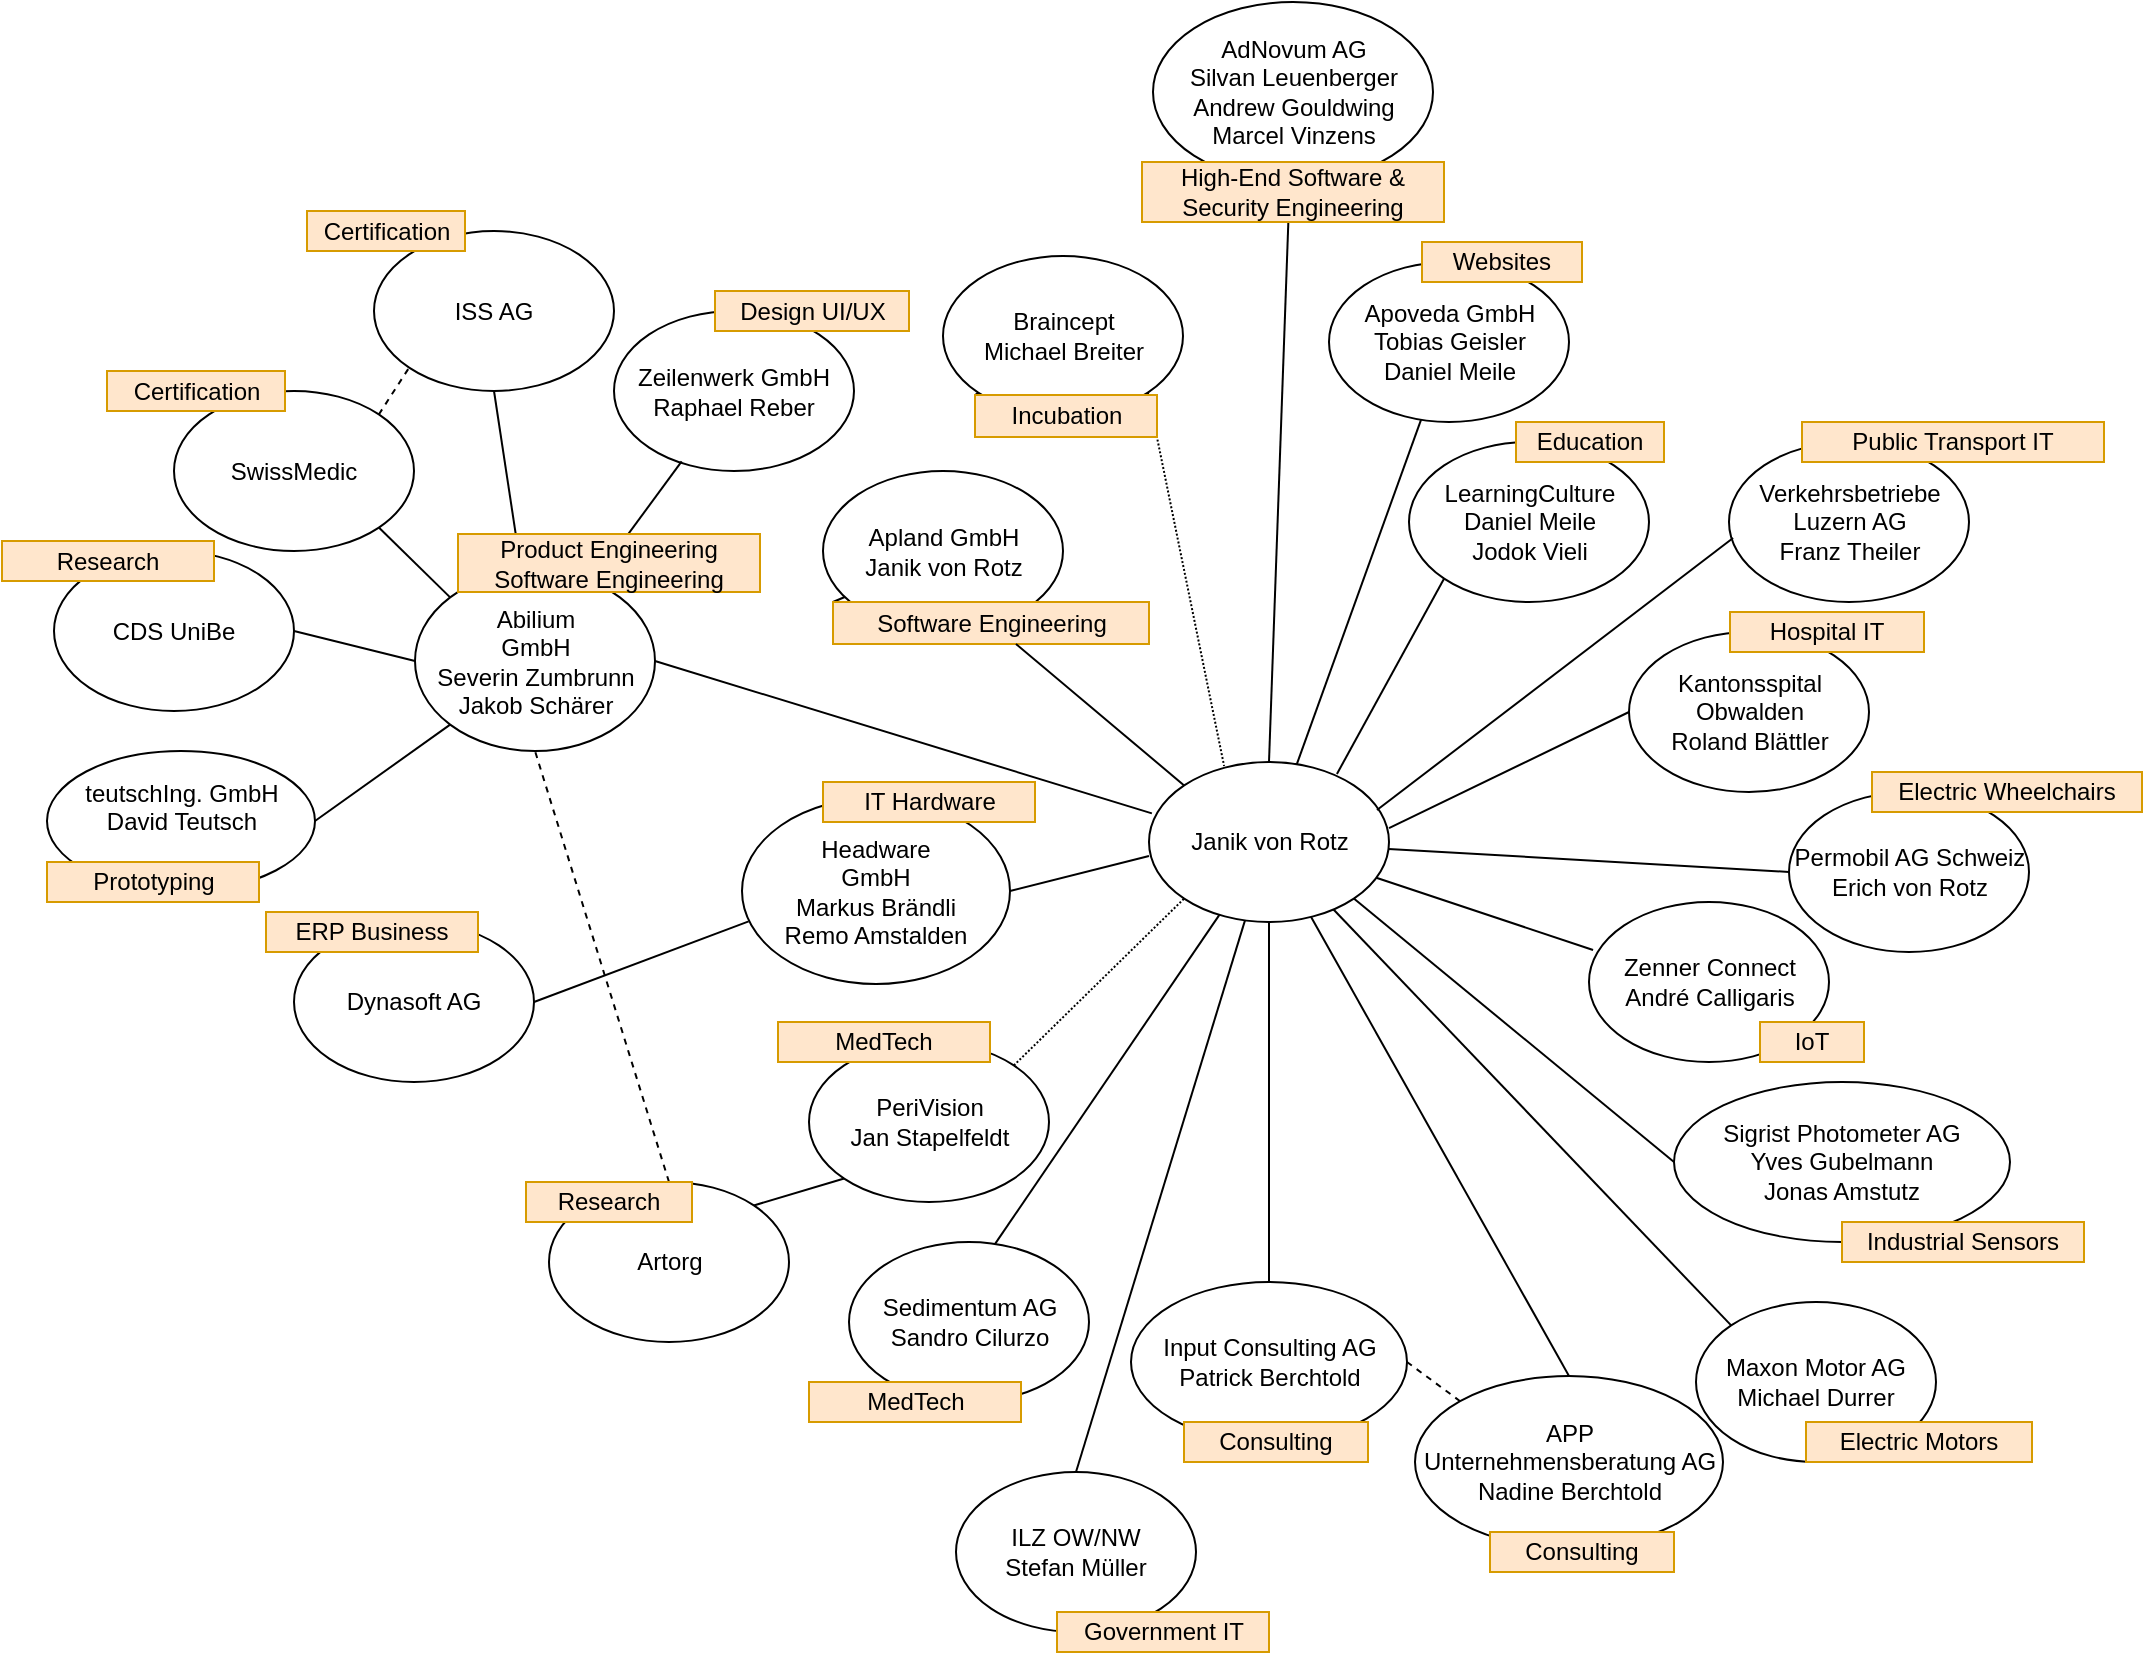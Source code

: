 <mxfile version="12.3.0" type="github" pages="1">
  <diagram name="Page-1" id="42789a77-a242-8287-6e28-9cd8cfd52e62">
    <mxGraphModel dx="1352" dy="767" grid="1" gridSize="10" guides="1" tooltips="1" connect="1" arrows="1" fold="1" page="1" pageScale="1" pageWidth="1100" pageHeight="850" background="#ffffff" math="0" shadow="0">
      <root>
        <mxCell id="0"/>
        <mxCell id="1" parent="0"/>
        <mxCell id="yAKUKWo69UnJeg9u8PSo-51" value="" style="endArrow=none;html=1;exitX=1;exitY=1;exitDx=0;exitDy=0;entryX=0.313;entryY=0.025;entryDx=0;entryDy=0;dashed=1;dashPattern=1 1;entryPerimeter=0;" edge="1" parent="1" source="yAKUKWo69UnJeg9u8PSo-49" target="U_3eeoUp6OMtoiEWqaUz-1">
          <mxGeometry width="50" height="50" relative="1" as="geometry">
            <mxPoint x="529.926" y="555.716" as="sourcePoint"/>
            <mxPoint x="615.074" y="472.284" as="targetPoint"/>
          </mxGeometry>
        </mxCell>
        <mxCell id="yAKUKWo69UnJeg9u8PSo-45" value="" style="endArrow=none;html=1;exitX=0;exitY=0;exitDx=0;exitDy=0;" edge="1" parent="1" source="yAKUKWo69UnJeg9u8PSo-41" target="yAKUKWo69UnJeg9u8PSo-40">
          <mxGeometry width="50" height="50" relative="1" as="geometry">
            <mxPoint x="657.5" y="404" as="sourcePoint"/>
            <mxPoint x="644.088" y="118.48" as="targetPoint"/>
          </mxGeometry>
        </mxCell>
        <mxCell id="n5c8j3IFLlKjBMmSP-40-18" value="" style="endArrow=none;dashed=1;html=1;exitX=0.5;exitY=0;exitDx=0;exitDy=0;entryX=0.5;entryY=1;entryDx=0;entryDy=0;" parent="1" source="n5c8j3IFLlKjBMmSP-40-3" target="U_3eeoUp6OMtoiEWqaUz-2" edge="1">
          <mxGeometry width="50" height="50" relative="1" as="geometry">
            <mxPoint x="247.5" y="654" as="sourcePoint"/>
            <mxPoint x="297.5" y="604" as="targetPoint"/>
          </mxGeometry>
        </mxCell>
        <mxCell id="U_3eeoUp6OMtoiEWqaUz-1" value="&lt;div&gt;Janik von Rotz&lt;/div&gt;" style="ellipse;whiteSpace=wrap;html=1;" parent="1" vertex="1">
          <mxGeometry x="587.5" y="394" width="120" height="80" as="geometry"/>
        </mxCell>
        <mxCell id="U_3eeoUp6OMtoiEWqaUz-2" value="&lt;div&gt;Abilium&lt;/div&gt;&lt;div&gt;GmbH&lt;/div&gt;&lt;div&gt;Severin Zumbrunn&lt;br&gt;Jakob Schärer&lt;br&gt;&lt;/div&gt;" style="ellipse;whiteSpace=wrap;html=1;" parent="1" vertex="1">
          <mxGeometry x="220.5" y="298.5" width="120" height="90" as="geometry"/>
        </mxCell>
        <mxCell id="U_3eeoUp6OMtoiEWqaUz-3" value="" style="endArrow=none;html=1;entryX=0.012;entryY=0.321;entryDx=0;entryDy=0;exitX=1;exitY=0.5;exitDx=0;exitDy=0;entryPerimeter=0;" parent="1" source="U_3eeoUp6OMtoiEWqaUz-2" target="U_3eeoUp6OMtoiEWqaUz-1" edge="1">
          <mxGeometry width="50" height="50" relative="1" as="geometry">
            <mxPoint x="377.5" y="564" as="sourcePoint"/>
            <mxPoint x="427.5" y="514" as="targetPoint"/>
          </mxGeometry>
        </mxCell>
        <mxCell id="U_3eeoUp6OMtoiEWqaUz-5" value="Headware&lt;br&gt;GmbH&lt;br&gt;Markus Brändli&lt;br&gt;Remo Amstalden" style="ellipse;whiteSpace=wrap;html=1;" parent="1" vertex="1">
          <mxGeometry x="384" y="412" width="134" height="93" as="geometry"/>
        </mxCell>
        <mxCell id="U_3eeoUp6OMtoiEWqaUz-9" value="" style="endArrow=none;html=1;exitX=1;exitY=0.5;exitDx=0;exitDy=0;entryX=0.025;entryY=0.663;entryDx=0;entryDy=0;entryPerimeter=0;" parent="1" source="U_3eeoUp6OMtoiEWqaUz-8" target="U_3eeoUp6OMtoiEWqaUz-5" edge="1">
          <mxGeometry width="50" height="50" relative="1" as="geometry">
            <mxPoint x="287.5" y="554" as="sourcePoint"/>
            <mxPoint x="337.5" y="504" as="targetPoint"/>
          </mxGeometry>
        </mxCell>
        <mxCell id="U_3eeoUp6OMtoiEWqaUz-10" value="" style="endArrow=none;html=1;exitX=1;exitY=0.5;exitDx=0;exitDy=0;entryX=0;entryY=0.588;entryDx=0;entryDy=0;entryPerimeter=0;" parent="1" source="U_3eeoUp6OMtoiEWqaUz-5" target="U_3eeoUp6OMtoiEWqaUz-1" edge="1">
          <mxGeometry width="50" height="50" relative="1" as="geometry">
            <mxPoint x="507.5" y="504" as="sourcePoint"/>
            <mxPoint x="557.5" y="454" as="targetPoint"/>
          </mxGeometry>
        </mxCell>
        <mxCell id="U_3eeoUp6OMtoiEWqaUz-13" value="CDS UniBe" style="ellipse;whiteSpace=wrap;html=1;" parent="1" vertex="1">
          <mxGeometry x="40" y="288.5" width="120" height="80" as="geometry"/>
        </mxCell>
        <mxCell id="U_3eeoUp6OMtoiEWqaUz-14" value="" style="endArrow=none;html=1;entryX=1;entryY=0.5;entryDx=0;entryDy=0;exitX=0;exitY=0.5;exitDx=0;exitDy=0;" parent="1" source="U_3eeoUp6OMtoiEWqaUz-2" target="U_3eeoUp6OMtoiEWqaUz-13" edge="1">
          <mxGeometry width="50" height="50" relative="1" as="geometry">
            <mxPoint x="410" y="308.5" as="sourcePoint"/>
            <mxPoint x="460" y="258.5" as="targetPoint"/>
          </mxGeometry>
        </mxCell>
        <mxCell id="U_3eeoUp6OMtoiEWqaUz-16" value="" style="endArrow=none;html=1;exitX=0;exitY=0.5;exitDx=0;exitDy=0;" parent="1" source="U_3eeoUp6OMtoiEWqaUz-17" target="U_3eeoUp6OMtoiEWqaUz-1" edge="1">
          <mxGeometry width="50" height="50" relative="1" as="geometry">
            <mxPoint x="737.5" y="524" as="sourcePoint"/>
            <mxPoint x="787.5" y="474" as="targetPoint"/>
          </mxGeometry>
        </mxCell>
        <mxCell id="U_3eeoUp6OMtoiEWqaUz-17" value="&lt;div&gt;Permobil AG Schweiz&lt;/div&gt;&lt;div&gt;Erich von Rotz&lt;br&gt;&lt;/div&gt;" style="ellipse;whiteSpace=wrap;html=1;" parent="1" vertex="1">
          <mxGeometry x="907.5" y="409" width="120" height="80" as="geometry"/>
        </mxCell>
        <mxCell id="U_3eeoUp6OMtoiEWqaUz-19" value="&lt;div&gt;Verkehrsbetriebe Luzern AG&lt;/div&gt;&lt;div&gt;Franz Theiler&lt;br&gt;&lt;/div&gt;" style="ellipse;whiteSpace=wrap;html=1;" parent="1" vertex="1">
          <mxGeometry x="877.5" y="234" width="120" height="80" as="geometry"/>
        </mxCell>
        <mxCell id="U_3eeoUp6OMtoiEWqaUz-21" value="" style="endArrow=none;html=1;exitX=0.95;exitY=0.3;exitDx=0;exitDy=0;entryX=0.017;entryY=0.6;entryDx=0;entryDy=0;entryPerimeter=0;exitPerimeter=0;" parent="1" source="U_3eeoUp6OMtoiEWqaUz-1" target="U_3eeoUp6OMtoiEWqaUz-19" edge="1">
          <mxGeometry width="50" height="50" relative="1" as="geometry">
            <mxPoint x="697.5" y="404" as="sourcePoint"/>
            <mxPoint x="747.5" y="354" as="targetPoint"/>
          </mxGeometry>
        </mxCell>
        <mxCell id="U_3eeoUp6OMtoiEWqaUz-24" value="" style="endArrow=none;html=1;exitX=0.5;exitY=0;exitDx=0;exitDy=0;" parent="1" source="U_3eeoUp6OMtoiEWqaUz-1" target="U_3eeoUp6OMtoiEWqaUz-23" edge="1">
          <mxGeometry width="50" height="50" relative="1" as="geometry">
            <mxPoint x="617.5" y="384" as="sourcePoint"/>
            <mxPoint x="667.5" y="334" as="targetPoint"/>
          </mxGeometry>
        </mxCell>
        <mxCell id="U_3eeoUp6OMtoiEWqaUz-29" value="&lt;div&gt;Kantonsspital Obwalden&lt;/div&gt;&lt;div&gt;Roland Blättler&lt;br&gt;&lt;/div&gt;" style="ellipse;whiteSpace=wrap;html=1;" parent="1" vertex="1">
          <mxGeometry x="827.5" y="329" width="120" height="80" as="geometry"/>
        </mxCell>
        <mxCell id="U_3eeoUp6OMtoiEWqaUz-30" value="" style="endArrow=none;html=1;exitX=1;exitY=0.413;exitDx=0;exitDy=0;entryX=0;entryY=0.5;entryDx=0;entryDy=0;exitPerimeter=0;" parent="1" source="U_3eeoUp6OMtoiEWqaUz-1" target="U_3eeoUp6OMtoiEWqaUz-29" edge="1">
          <mxGeometry width="50" height="50" relative="1" as="geometry">
            <mxPoint x="777.5" y="484" as="sourcePoint"/>
            <mxPoint x="827.5" y="434" as="targetPoint"/>
          </mxGeometry>
        </mxCell>
        <mxCell id="U_3eeoUp6OMtoiEWqaUz-33" value="&lt;div&gt;ILZ OW/NW&lt;/div&gt;&lt;div&gt;Stefan Müller&lt;br&gt;&lt;/div&gt;" style="ellipse;whiteSpace=wrap;html=1;" parent="1" vertex="1">
          <mxGeometry x="491" y="749" width="120" height="80" as="geometry"/>
        </mxCell>
        <mxCell id="U_3eeoUp6OMtoiEWqaUz-35" value="" style="endArrow=none;html=1;exitX=0.5;exitY=0;exitDx=0;exitDy=0;" parent="1" source="U_3eeoUp6OMtoiEWqaUz-33" target="U_3eeoUp6OMtoiEWqaUz-1" edge="1">
          <mxGeometry width="50" height="50" relative="1" as="geometry">
            <mxPoint x="657.5" y="564" as="sourcePoint"/>
            <mxPoint x="707.5" y="514" as="targetPoint"/>
          </mxGeometry>
        </mxCell>
        <mxCell id="U_3eeoUp6OMtoiEWqaUz-41" value="&lt;div&gt;Apoveda GmbH&lt;/div&gt;&lt;div&gt;Tobias Geisler&lt;/div&gt;&lt;div&gt;Daniel Meile&lt;br&gt;&lt;/div&gt;" style="ellipse;whiteSpace=wrap;html=1;" parent="1" vertex="1">
          <mxGeometry x="677.5" y="144" width="120" height="80" as="geometry"/>
        </mxCell>
        <mxCell id="U_3eeoUp6OMtoiEWqaUz-44" value="" style="endArrow=none;html=1;" parent="1" source="U_3eeoUp6OMtoiEWqaUz-1" target="U_3eeoUp6OMtoiEWqaUz-41" edge="1">
          <mxGeometry width="50" height="50" relative="1" as="geometry">
            <mxPoint x="757.5" y="304" as="sourcePoint"/>
            <mxPoint x="807.5" y="254" as="targetPoint"/>
          </mxGeometry>
        </mxCell>
        <mxCell id="U737juosBFT6chBKeV1L-1" value="&lt;div&gt;Sedimentum AG&lt;/div&gt;&lt;div&gt;Sandro Cilurzo&lt;br&gt;&lt;/div&gt;" style="ellipse;whiteSpace=wrap;html=1;" parent="1" vertex="1">
          <mxGeometry x="437.5" y="634" width="120" height="80" as="geometry"/>
        </mxCell>
        <mxCell id="U737juosBFT6chBKeV1L-3" value="" style="endArrow=none;html=1;exitX=0.608;exitY=0.013;exitDx=0;exitDy=0;exitPerimeter=0;" parent="1" source="U737juosBFT6chBKeV1L-1" target="U_3eeoUp6OMtoiEWqaUz-1" edge="1">
          <mxGeometry width="50" height="50" relative="1" as="geometry">
            <mxPoint x="667.5" y="734" as="sourcePoint"/>
            <mxPoint x="717.5" y="684" as="targetPoint"/>
          </mxGeometry>
        </mxCell>
        <mxCell id="n5c8j3IFLlKjBMmSP-40-1" value="&lt;div&gt;PeriVision&lt;/div&gt;&lt;div&gt;Jan Stapelfeldt&lt;br&gt;&lt;/div&gt;" style="ellipse;whiteSpace=wrap;html=1;" parent="1" vertex="1">
          <mxGeometry x="417.5" y="534" width="120" height="80" as="geometry"/>
        </mxCell>
        <mxCell id="n5c8j3IFLlKjBMmSP-40-2" value="" style="endArrow=none;html=1;exitX=1;exitY=0;exitDx=0;exitDy=0;entryX=0;entryY=1;entryDx=0;entryDy=0;dashed=1;dashPattern=1 1;" parent="1" source="n5c8j3IFLlKjBMmSP-40-1" target="U_3eeoUp6OMtoiEWqaUz-1" edge="1">
          <mxGeometry width="50" height="50" relative="1" as="geometry">
            <mxPoint x="620.46" y="645.04" as="sourcePoint"/>
            <mxPoint x="650.192" y="483.702" as="targetPoint"/>
          </mxGeometry>
        </mxCell>
        <mxCell id="n5c8j3IFLlKjBMmSP-40-3" value="Artorg" style="ellipse;whiteSpace=wrap;html=1;" parent="1" vertex="1">
          <mxGeometry x="287.5" y="604" width="120" height="80" as="geometry"/>
        </mxCell>
        <mxCell id="n5c8j3IFLlKjBMmSP-40-4" value="" style="endArrow=none;html=1;exitX=1;exitY=0;exitDx=0;exitDy=0;entryX=0;entryY=1;entryDx=0;entryDy=0;" parent="1" source="n5c8j3IFLlKjBMmSP-40-3" target="n5c8j3IFLlKjBMmSP-40-1" edge="1">
          <mxGeometry width="50" height="50" relative="1" as="geometry">
            <mxPoint x="327.5" y="514" as="sourcePoint"/>
            <mxPoint x="400.5" y="497.04" as="targetPoint"/>
          </mxGeometry>
        </mxCell>
        <mxCell id="n5c8j3IFLlKjBMmSP-40-5" value="SwissMedic" style="ellipse;whiteSpace=wrap;html=1;" parent="1" vertex="1">
          <mxGeometry x="100" y="208.5" width="120" height="80" as="geometry"/>
        </mxCell>
        <mxCell id="n5c8j3IFLlKjBMmSP-40-6" value="" style="endArrow=none;html=1;entryX=1;entryY=1;entryDx=0;entryDy=0;exitX=0;exitY=0;exitDx=0;exitDy=0;" parent="1" source="U_3eeoUp6OMtoiEWqaUz-2" target="n5c8j3IFLlKjBMmSP-40-5" edge="1">
          <mxGeometry width="50" height="50" relative="1" as="geometry">
            <mxPoint x="250" y="388.5" as="sourcePoint"/>
            <mxPoint x="180" y="378.5" as="targetPoint"/>
          </mxGeometry>
        </mxCell>
        <mxCell id="n5c8j3IFLlKjBMmSP-40-7" value="&lt;div&gt;Zeilenwerk GmbH&lt;/div&gt;&lt;div&gt;Raphael Reber&lt;br&gt;&lt;/div&gt;" style="ellipse;whiteSpace=wrap;html=1;" parent="1" vertex="1">
          <mxGeometry x="320" y="168.5" width="120" height="80" as="geometry"/>
        </mxCell>
        <mxCell id="n5c8j3IFLlKjBMmSP-40-8" value="" style="endArrow=none;html=1;entryX=0.282;entryY=0.94;entryDx=0;entryDy=0;entryPerimeter=0;" parent="1" source="U_3eeoUp6OMtoiEWqaUz-2" target="n5c8j3IFLlKjBMmSP-40-7" edge="1">
          <mxGeometry width="50" height="50" relative="1" as="geometry">
            <mxPoint x="267.574" y="360.216" as="sourcePoint"/>
            <mxPoint x="212.426" y="286.784" as="targetPoint"/>
          </mxGeometry>
        </mxCell>
        <mxCell id="n5c8j3IFLlKjBMmSP-40-9" value="&lt;div&gt;teutschIng. GmbH&lt;/div&gt;&lt;div&gt;David Teutsch&lt;br&gt;&lt;br/&gt;    &lt;/div&gt;" style="ellipse;whiteSpace=wrap;html=1;" parent="1" vertex="1">
          <mxGeometry x="36.5" y="388.5" width="134" height="70" as="geometry"/>
        </mxCell>
        <mxCell id="n5c8j3IFLlKjBMmSP-40-10" value="" style="endArrow=none;html=1;entryX=1;entryY=0.5;entryDx=0;entryDy=0;exitX=0;exitY=1;exitDx=0;exitDy=0;" parent="1" source="U_3eeoUp6OMtoiEWqaUz-2" target="n5c8j3IFLlKjBMmSP-40-9" edge="1">
          <mxGeometry width="50" height="50" relative="1" as="geometry">
            <mxPoint x="387.5" y="364" as="sourcePoint"/>
            <mxPoint x="317.5" y="354" as="targetPoint"/>
          </mxGeometry>
        </mxCell>
        <mxCell id="n5c8j3IFLlKjBMmSP-40-11" value="Zenner Connect&lt;br&gt;André Calligaris" style="ellipse;whiteSpace=wrap;html=1;" parent="1" vertex="1">
          <mxGeometry x="807.5" y="464" width="120" height="80" as="geometry"/>
        </mxCell>
        <mxCell id="n5c8j3IFLlKjBMmSP-40-12" value="&lt;div&gt;LearningCulture&lt;br&gt;&lt;/div&gt;&lt;div&gt;Daniel Meile&lt;/div&gt;&lt;div&gt;Jodok Vieli&lt;br&gt;&lt;/div&gt;" style="ellipse;whiteSpace=wrap;html=1;" parent="1" vertex="1">
          <mxGeometry x="717.5" y="234" width="120" height="80" as="geometry"/>
        </mxCell>
        <mxCell id="n5c8j3IFLlKjBMmSP-40-13" value="" style="endArrow=none;html=1;entryX=0;entryY=1;entryDx=0;entryDy=0;exitX=0.783;exitY=0.075;exitDx=0;exitDy=0;exitPerimeter=0;" parent="1" source="U_3eeoUp6OMtoiEWqaUz-1" target="n5c8j3IFLlKjBMmSP-40-12" edge="1">
          <mxGeometry width="50" height="50" relative="1" as="geometry">
            <mxPoint x="677.5" y="394" as="sourcePoint"/>
            <mxPoint x="705.074" y="282.284" as="targetPoint"/>
          </mxGeometry>
        </mxCell>
        <mxCell id="n5c8j3IFLlKjBMmSP-40-14" value="&lt;div&gt;Maxon Motor AG&lt;/div&gt;&lt;div&gt;Michael Durrer&lt;br&gt;&lt;/div&gt;" style="ellipse;whiteSpace=wrap;html=1;" parent="1" vertex="1">
          <mxGeometry x="861" y="664" width="120" height="80" as="geometry"/>
        </mxCell>
        <mxCell id="n5c8j3IFLlKjBMmSP-40-15" value="&lt;div&gt;Sigrist Photometer AG&lt;/div&gt;&lt;div&gt;Yves Gubelmann&lt;/div&gt;&lt;div&gt;Jonas Amstutz&lt;br&gt;&lt;/div&gt;" style="ellipse;whiteSpace=wrap;html=1;" parent="1" vertex="1">
          <mxGeometry x="850" y="554" width="168" height="80" as="geometry"/>
        </mxCell>
        <mxCell id="n5c8j3IFLlKjBMmSP-40-16" value="&lt;div&gt;&lt;span&gt;APP Unternehmensberatung AG&lt;/span&gt;&lt;/div&gt;&lt;div&gt;Nadine Berchtold&lt;br&gt;&lt;/div&gt;" style="ellipse;whiteSpace=wrap;html=1;" parent="1" vertex="1">
          <mxGeometry x="720.5" y="701" width="154" height="86" as="geometry"/>
        </mxCell>
        <mxCell id="n5c8j3IFLlKjBMmSP-40-17" value="&lt;div&gt;Input Consulting AG&lt;br&gt;&lt;/div&gt;&lt;div&gt;Patrick Berchtold&lt;br&gt;&lt;/div&gt;" style="ellipse;whiteSpace=wrap;html=1;" parent="1" vertex="1">
          <mxGeometry x="578.5" y="654" width="138" height="80" as="geometry"/>
        </mxCell>
        <mxCell id="yAKUKWo69UnJeg9u8PSo-1" value="ISS AG" style="ellipse;whiteSpace=wrap;html=1;" vertex="1" parent="1">
          <mxGeometry x="200" y="128.5" width="120" height="80" as="geometry"/>
        </mxCell>
        <mxCell id="yAKUKWo69UnJeg9u8PSo-4" value="" style="endArrow=none;html=1;entryX=0.5;entryY=1;entryDx=0;entryDy=0;" edge="1" parent="1" source="U_3eeoUp6OMtoiEWqaUz-2" target="yAKUKWo69UnJeg9u8PSo-1">
          <mxGeometry width="50" height="50" relative="1" as="geometry">
            <mxPoint x="267.574" y="360.216" as="sourcePoint"/>
            <mxPoint x="212.426" y="286.784" as="targetPoint"/>
          </mxGeometry>
        </mxCell>
        <mxCell id="yAKUKWo69UnJeg9u8PSo-5" value="" style="endArrow=none;dashed=1;html=1;exitX=1;exitY=0;exitDx=0;exitDy=0;entryX=0;entryY=1;entryDx=0;entryDy=0;" edge="1" parent="1" source="n5c8j3IFLlKjBMmSP-40-5" target="yAKUKWo69UnJeg9u8PSo-1">
          <mxGeometry width="50" height="50" relative="1" as="geometry">
            <mxPoint x="240" y="658.5" as="sourcePoint"/>
            <mxPoint x="310" y="428.5" as="targetPoint"/>
          </mxGeometry>
        </mxCell>
        <mxCell id="yAKUKWo69UnJeg9u8PSo-6" value="" style="endArrow=none;html=1;entryX=0.017;entryY=0.3;entryDx=0;entryDy=0;entryPerimeter=0;" edge="1" parent="1" source="U_3eeoUp6OMtoiEWqaUz-1" target="n5c8j3IFLlKjBMmSP-40-11">
          <mxGeometry width="50" height="50" relative="1" as="geometry">
            <mxPoint x="697.5" y="453" as="sourcePoint"/>
            <mxPoint x="664.46" y="484" as="targetPoint"/>
          </mxGeometry>
        </mxCell>
        <mxCell id="yAKUKWo69UnJeg9u8PSo-7" value="" style="endArrow=none;html=1;entryX=0;entryY=0.5;entryDx=0;entryDy=0;exitX=1;exitY=1;exitDx=0;exitDy=0;" edge="1" parent="1" source="U_3eeoUp6OMtoiEWqaUz-1" target="n5c8j3IFLlKjBMmSP-40-15">
          <mxGeometry width="50" height="50" relative="1" as="geometry">
            <mxPoint x="714.5" y="463.04" as="sourcePoint"/>
            <mxPoint x="819.54" y="498" as="targetPoint"/>
          </mxGeometry>
        </mxCell>
        <mxCell id="yAKUKWo69UnJeg9u8PSo-9" value="" style="endArrow=none;dashed=1;html=1;exitX=1;exitY=0.5;exitDx=0;exitDy=0;entryX=0;entryY=0;entryDx=0;entryDy=0;" edge="1" parent="1" source="n5c8j3IFLlKjBMmSP-40-17" target="n5c8j3IFLlKjBMmSP-40-16">
          <mxGeometry width="50" height="50" relative="1" as="geometry">
            <mxPoint x="377.5" y="634" as="sourcePoint"/>
            <mxPoint x="457.5" y="379" as="targetPoint"/>
          </mxGeometry>
        </mxCell>
        <mxCell id="yAKUKWo69UnJeg9u8PSo-10" value="" style="endArrow=none;html=1;entryX=0.5;entryY=1;entryDx=0;entryDy=0;exitX=0.5;exitY=0;exitDx=0;exitDy=0;" edge="1" parent="1" source="n5c8j3IFLlKjBMmSP-40-17" target="U_3eeoUp6OMtoiEWqaUz-1">
          <mxGeometry width="50" height="50" relative="1" as="geometry">
            <mxPoint x="547.5" y="754" as="sourcePoint"/>
            <mxPoint x="664.46" y="484" as="targetPoint"/>
          </mxGeometry>
        </mxCell>
        <mxCell id="yAKUKWo69UnJeg9u8PSo-11" value="" style="endArrow=none;html=1;exitX=0.5;exitY=0;exitDx=0;exitDy=0;" edge="1" parent="1" source="n5c8j3IFLlKjBMmSP-40-16" target="U_3eeoUp6OMtoiEWqaUz-1">
          <mxGeometry width="50" height="50" relative="1" as="geometry">
            <mxPoint x="657.5" y="664" as="sourcePoint"/>
            <mxPoint x="657.5" y="484" as="targetPoint"/>
          </mxGeometry>
        </mxCell>
        <mxCell id="yAKUKWo69UnJeg9u8PSo-12" value="" style="endArrow=none;html=1;exitX=0;exitY=0;exitDx=0;exitDy=0;" edge="1" parent="1" source="n5c8j3IFLlKjBMmSP-40-14" target="U_3eeoUp6OMtoiEWqaUz-1">
          <mxGeometry width="50" height="50" relative="1" as="geometry">
            <mxPoint x="777.5" y="714" as="sourcePoint"/>
            <mxPoint x="674.545" y="482.352" as="targetPoint"/>
          </mxGeometry>
        </mxCell>
        <mxCell id="yAKUKWo69UnJeg9u8PSo-13" value="Certification" style="text;html=1;strokeColor=#d79b00;fillColor=#ffe6cc;align=center;verticalAlign=middle;whiteSpace=wrap;rounded=0;" vertex="1" parent="1">
          <mxGeometry x="166.5" y="118.5" width="79" height="20" as="geometry"/>
        </mxCell>
        <mxCell id="yAKUKWo69UnJeg9u8PSo-14" value="Certification" style="text;html=1;strokeColor=#d79b00;fillColor=#ffe6cc;align=center;verticalAlign=middle;whiteSpace=wrap;rounded=0;" vertex="1" parent="1">
          <mxGeometry x="66.5" y="198.5" width="89" height="20" as="geometry"/>
        </mxCell>
        <mxCell id="yAKUKWo69UnJeg9u8PSo-15" value="Design UI/UX" style="text;html=1;strokeColor=#d79b00;fillColor=#ffe6cc;align=center;verticalAlign=middle;whiteSpace=wrap;rounded=0;" vertex="1" parent="1">
          <mxGeometry x="370.5" y="158.5" width="97" height="20" as="geometry"/>
        </mxCell>
        <mxCell id="yAKUKWo69UnJeg9u8PSo-16" value="Education" style="text;html=1;strokeColor=#d79b00;fillColor=#ffe6cc;align=center;verticalAlign=middle;whiteSpace=wrap;rounded=0;" vertex="1" parent="1">
          <mxGeometry x="771" y="224" width="74" height="20" as="geometry"/>
        </mxCell>
        <mxCell id="yAKUKWo69UnJeg9u8PSo-17" value="Websites" style="text;html=1;strokeColor=#d79b00;fillColor=#ffe6cc;align=center;verticalAlign=middle;whiteSpace=wrap;rounded=0;" vertex="1" parent="1">
          <mxGeometry x="724" y="134" width="80" height="20" as="geometry"/>
        </mxCell>
        <mxCell id="yAKUKWo69UnJeg9u8PSo-18" value="Public Transport IT" style="text;html=1;strokeColor=#d79b00;fillColor=#ffe6cc;align=center;verticalAlign=middle;whiteSpace=wrap;rounded=0;" vertex="1" parent="1">
          <mxGeometry x="914" y="224" width="151" height="20" as="geometry"/>
        </mxCell>
        <mxCell id="yAKUKWo69UnJeg9u8PSo-19" value="Hospital IT" style="text;html=1;strokeColor=#d79b00;fillColor=#ffe6cc;align=center;verticalAlign=middle;whiteSpace=wrap;rounded=0;" vertex="1" parent="1">
          <mxGeometry x="878" y="319" width="97" height="20" as="geometry"/>
        </mxCell>
        <mxCell id="yAKUKWo69UnJeg9u8PSo-20" value="Electric Wheelchairs" style="text;html=1;strokeColor=#d79b00;fillColor=#ffe6cc;align=center;verticalAlign=middle;whiteSpace=wrap;rounded=0;" vertex="1" parent="1">
          <mxGeometry x="949" y="399" width="135" height="20" as="geometry"/>
        </mxCell>
        <mxCell id="yAKUKWo69UnJeg9u8PSo-21" value="IoT" style="text;html=1;strokeColor=#d79b00;fillColor=#ffe6cc;align=center;verticalAlign=middle;whiteSpace=wrap;rounded=0;" vertex="1" parent="1">
          <mxGeometry x="893" y="524" width="52" height="20" as="geometry"/>
        </mxCell>
        <mxCell id="yAKUKWo69UnJeg9u8PSo-22" value="Industrial Sensors" style="text;html=1;strokeColor=#d79b00;fillColor=#ffe6cc;align=center;verticalAlign=middle;whiteSpace=wrap;rounded=0;" vertex="1" parent="1">
          <mxGeometry x="934" y="624" width="121" height="20" as="geometry"/>
        </mxCell>
        <mxCell id="yAKUKWo69UnJeg9u8PSo-23" value="Electric Motors" style="text;html=1;strokeColor=#d79b00;fillColor=#ffe6cc;align=center;verticalAlign=middle;whiteSpace=wrap;rounded=0;" vertex="1" parent="1">
          <mxGeometry x="916" y="724" width="113" height="20" as="geometry"/>
        </mxCell>
        <mxCell id="yAKUKWo69UnJeg9u8PSo-24" value="Consulting" style="text;html=1;strokeColor=#d79b00;fillColor=#ffe6cc;align=center;verticalAlign=middle;whiteSpace=wrap;rounded=0;" vertex="1" parent="1">
          <mxGeometry x="758" y="779" width="92" height="20" as="geometry"/>
        </mxCell>
        <mxCell id="yAKUKWo69UnJeg9u8PSo-27" value="Consulting" style="text;html=1;strokeColor=#d79b00;fillColor=#ffe6cc;align=center;verticalAlign=middle;whiteSpace=wrap;rounded=0;" vertex="1" parent="1">
          <mxGeometry x="605" y="724" width="92" height="20" as="geometry"/>
        </mxCell>
        <mxCell id="yAKUKWo69UnJeg9u8PSo-28" value="Government IT" style="text;html=1;strokeColor=#d79b00;fillColor=#ffe6cc;align=center;verticalAlign=middle;whiteSpace=wrap;rounded=0;" vertex="1" parent="1">
          <mxGeometry x="541.5" y="819" width="106" height="20" as="geometry"/>
        </mxCell>
        <mxCell id="yAKUKWo69UnJeg9u8PSo-29" value="MedTech" style="text;html=1;strokeColor=#d79b00;fillColor=#ffe6cc;align=center;verticalAlign=middle;whiteSpace=wrap;rounded=0;" vertex="1" parent="1">
          <mxGeometry x="417.5" y="704" width="106" height="20" as="geometry"/>
        </mxCell>
        <mxCell id="yAKUKWo69UnJeg9u8PSo-30" value="MedTech" style="text;html=1;strokeColor=#d79b00;fillColor=#ffe6cc;align=center;verticalAlign=middle;whiteSpace=wrap;rounded=0;" vertex="1" parent="1">
          <mxGeometry x="402" y="524" width="106" height="20" as="geometry"/>
        </mxCell>
        <mxCell id="yAKUKWo69UnJeg9u8PSo-31" value="IT Hardware" style="text;html=1;strokeColor=#d79b00;fillColor=#ffe6cc;align=center;verticalAlign=middle;whiteSpace=wrap;rounded=0;" vertex="1" parent="1">
          <mxGeometry x="424.5" y="404" width="106" height="20" as="geometry"/>
        </mxCell>
        <mxCell id="yAKUKWo69UnJeg9u8PSo-33" value="Prototyping" style="text;html=1;strokeColor=#d79b00;fillColor=#ffe6cc;align=center;verticalAlign=middle;whiteSpace=wrap;rounded=0;" vertex="1" parent="1">
          <mxGeometry x="36.5" y="444" width="106" height="20" as="geometry"/>
        </mxCell>
        <mxCell id="yAKUKWo69UnJeg9u8PSo-34" value="Research" style="text;html=1;strokeColor=#d79b00;fillColor=#ffe6cc;align=center;verticalAlign=middle;whiteSpace=wrap;rounded=0;" vertex="1" parent="1">
          <mxGeometry x="14" y="283.5" width="106" height="20" as="geometry"/>
        </mxCell>
        <mxCell id="yAKUKWo69UnJeg9u8PSo-35" value="Product Engineering&lt;br&gt;Software Engineering" style="text;html=1;strokeColor=#d79b00;fillColor=#ffe6cc;align=center;verticalAlign=middle;whiteSpace=wrap;rounded=0;" vertex="1" parent="1">
          <mxGeometry x="242" y="280" width="151" height="29" as="geometry"/>
        </mxCell>
        <mxCell id="yAKUKWo69UnJeg9u8PSo-39" value="Research" style="text;html=1;strokeColor=#d79b00;fillColor=#ffe6cc;align=center;verticalAlign=middle;whiteSpace=wrap;rounded=0;" vertex="1" parent="1">
          <mxGeometry x="276" y="604" width="83" height="20" as="geometry"/>
        </mxCell>
        <mxCell id="yAKUKWo69UnJeg9u8PSo-40" value="Apland GmbH&lt;br&gt;Janik von Rotz" style="ellipse;whiteSpace=wrap;html=1;" vertex="1" parent="1">
          <mxGeometry x="424.5" y="248.5" width="120" height="80" as="geometry"/>
        </mxCell>
        <mxCell id="yAKUKWo69UnJeg9u8PSo-43" value="" style="group" vertex="1" connectable="0" parent="1">
          <mxGeometry x="146" y="469" width="134" height="85" as="geometry"/>
        </mxCell>
        <mxCell id="U_3eeoUp6OMtoiEWqaUz-8" value="Dynasoft AG" style="ellipse;whiteSpace=wrap;html=1;" parent="yAKUKWo69UnJeg9u8PSo-43" vertex="1">
          <mxGeometry x="14" y="5" width="120" height="80" as="geometry"/>
        </mxCell>
        <mxCell id="yAKUKWo69UnJeg9u8PSo-32" value="ERP Business" style="text;html=1;strokeColor=#d79b00;fillColor=#ffe6cc;align=center;verticalAlign=middle;whiteSpace=wrap;rounded=0;" vertex="1" parent="yAKUKWo69UnJeg9u8PSo-43">
          <mxGeometry width="106" height="20" as="geometry"/>
        </mxCell>
        <mxCell id="yAKUKWo69UnJeg9u8PSo-44" value="" style="group" vertex="1" connectable="0" parent="1">
          <mxGeometry x="584" y="14" width="151" height="110" as="geometry"/>
        </mxCell>
        <mxCell id="U_3eeoUp6OMtoiEWqaUz-23" value="&lt;div&gt;AdNovum AG&lt;/div&gt;&lt;div&gt;Silvan Leuenberger&lt;/div&gt;&lt;div&gt;Andrew Gouldwing&lt;/div&gt;&lt;div&gt;Marcel Vinzens&lt;br&gt;&lt;/div&gt;" style="ellipse;whiteSpace=wrap;html=1;" parent="yAKUKWo69UnJeg9u8PSo-44" vertex="1">
          <mxGeometry x="5.5" width="140" height="90" as="geometry"/>
        </mxCell>
        <mxCell id="yAKUKWo69UnJeg9u8PSo-36" value="High-End Software &amp;amp; Security Engineering" style="text;html=1;strokeColor=#d79b00;fillColor=#ffe6cc;align=center;verticalAlign=middle;whiteSpace=wrap;rounded=0;" vertex="1" parent="yAKUKWo69UnJeg9u8PSo-44">
          <mxGeometry y="80" width="151" height="30" as="geometry"/>
        </mxCell>
        <mxCell id="yAKUKWo69UnJeg9u8PSo-41" value="Software Engineering" style="text;html=1;strokeColor=#d79b00;fillColor=#ffe6cc;align=center;verticalAlign=middle;whiteSpace=wrap;rounded=0;" vertex="1" parent="1">
          <mxGeometry x="429.5" y="314" width="158" height="21" as="geometry"/>
        </mxCell>
        <mxCell id="yAKUKWo69UnJeg9u8PSo-47" value="" style="endArrow=none;html=1;exitX=0;exitY=0;exitDx=0;exitDy=0;" edge="1" parent="1" source="U_3eeoUp6OMtoiEWqaUz-1" target="yAKUKWo69UnJeg9u8PSo-41">
          <mxGeometry width="50" height="50" relative="1" as="geometry">
            <mxPoint x="605.074" y="405.716" as="sourcePoint"/>
            <mxPoint x="518.471" y="321.471" as="targetPoint"/>
          </mxGeometry>
        </mxCell>
        <mxCell id="yAKUKWo69UnJeg9u8PSo-48" value="" style="endArrow=none;html=1;exitX=0;exitY=0;exitDx=0;exitDy=0;" edge="1" parent="1" source="yAKUKWo69UnJeg9u8PSo-50" target="yAKUKWo69UnJeg9u8PSo-49">
          <mxGeometry width="50" height="50" relative="1" as="geometry">
            <mxPoint x="717.5" y="296.5" as="sourcePoint"/>
            <mxPoint x="704.088" y="10.98" as="targetPoint"/>
          </mxGeometry>
        </mxCell>
        <mxCell id="yAKUKWo69UnJeg9u8PSo-49" value="Braincept&lt;br&gt;Michael Breiter" style="ellipse;whiteSpace=wrap;html=1;" vertex="1" parent="1">
          <mxGeometry x="484.5" y="141" width="120" height="80" as="geometry"/>
        </mxCell>
        <mxCell id="yAKUKWo69UnJeg9u8PSo-50" value="Incubation" style="text;html=1;strokeColor=#d79b00;fillColor=#ffe6cc;align=center;verticalAlign=middle;whiteSpace=wrap;rounded=0;" vertex="1" parent="1">
          <mxGeometry x="500.5" y="210.5" width="91" height="21" as="geometry"/>
        </mxCell>
      </root>
    </mxGraphModel>
  </diagram>
</mxfile>
